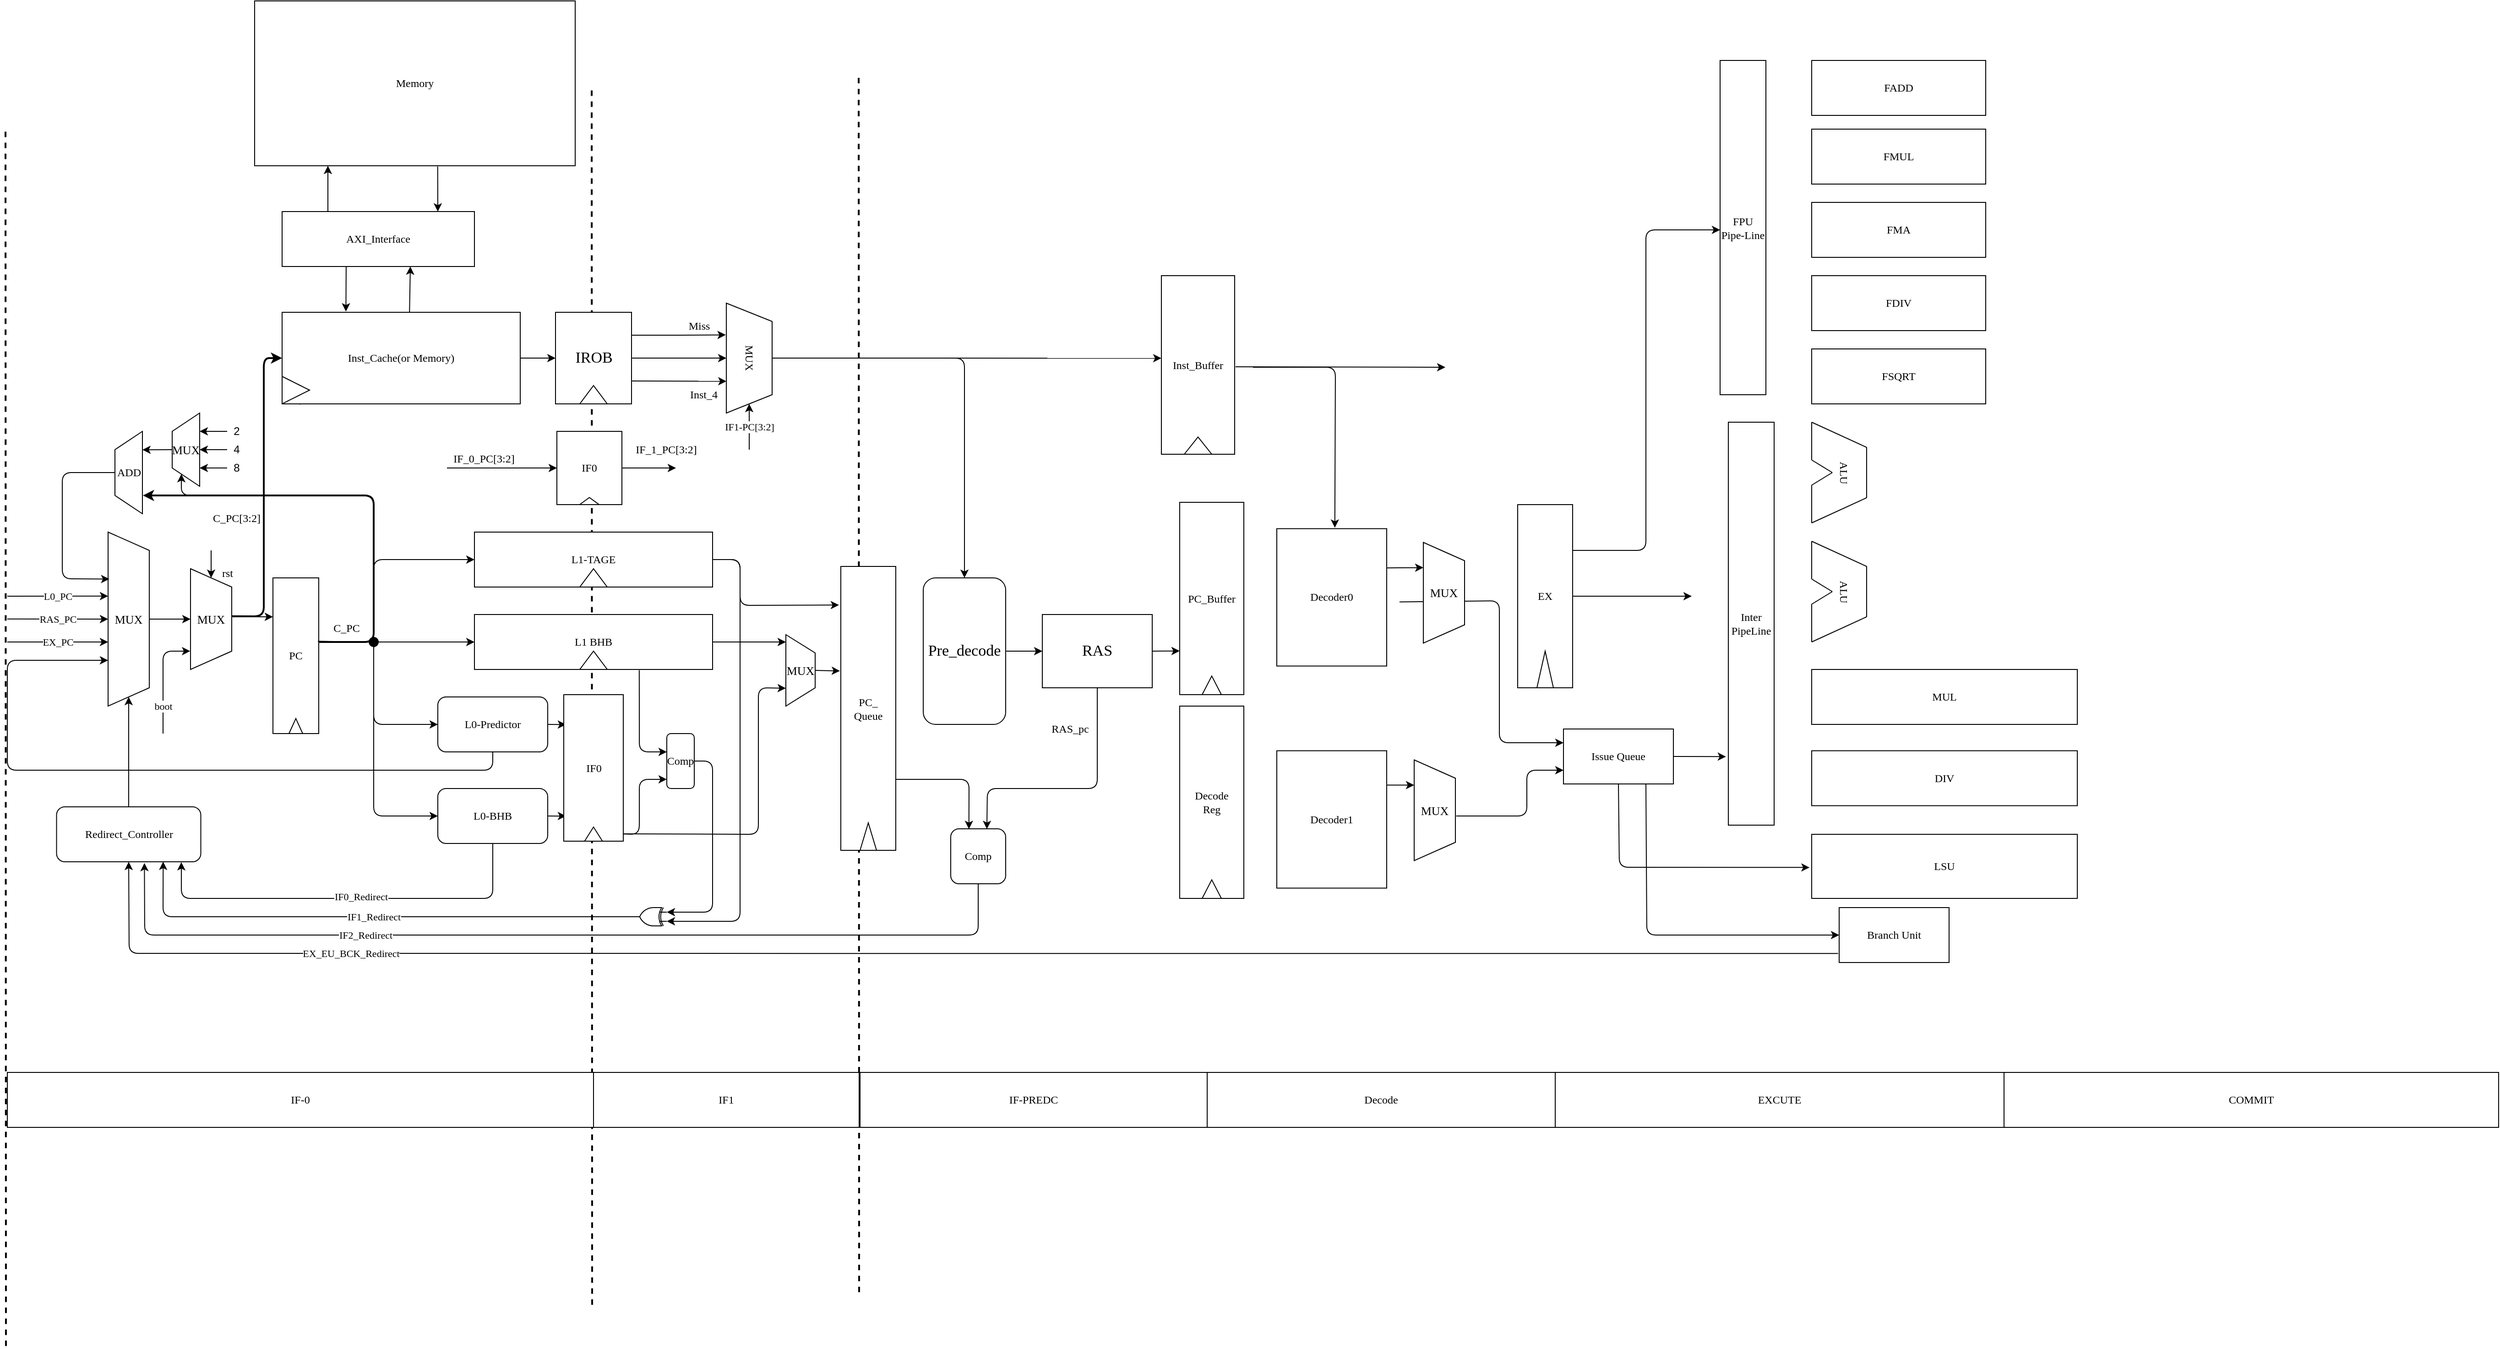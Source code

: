 <mxfile>
    <diagram id="uBYNrjvko5i_DpOKnH1j" name="第 1 页">
        <mxGraphModel dx="1569" dy="1528" grid="1" gridSize="10" guides="1" tooltips="1" connect="1" arrows="1" fold="1" page="1" pageScale="1" pageWidth="827" pageHeight="1169" background="#FFFFFF" math="0" shadow="0">
            <root>
                <mxCell id="0"/>
                <mxCell id="1" parent="0"/>
                <mxCell id="346" value="" style="endArrow=none;dashed=1;html=1;strokeWidth=2;fontFamily=Times New Roman;entryX=1;entryY=0.25;entryDx=0;entryDy=0;" parent="1" edge="1">
                    <mxGeometry width="50" height="50" relative="1" as="geometry">
                        <mxPoint x="288.5" y="1043.75" as="sourcePoint"/>
                        <mxPoint x="288" y="-283.75" as="targetPoint"/>
                    </mxGeometry>
                </mxCell>
                <mxCell id="345" value="" style="endArrow=none;dashed=1;html=1;strokeWidth=2;fontFamily=Times New Roman;entryX=1;entryY=0.25;entryDx=0;entryDy=0;" parent="1" edge="1">
                    <mxGeometry width="50" height="50" relative="1" as="geometry">
                        <mxPoint x="580" y="1030" as="sourcePoint"/>
                        <mxPoint x="579.5" y="-297.5" as="targetPoint"/>
                    </mxGeometry>
                </mxCell>
                <mxCell id="35" value="C_PC[3:2]" style="text;html=1;align=center;verticalAlign=middle;resizable=0;points=[];autosize=1;strokeColor=none;fillColor=none;fontFamily=Times New Roman;" parent="1" vertex="1">
                    <mxGeometry x="-140" y="170" width="80" height="30" as="geometry"/>
                </mxCell>
                <mxCell id="100" style="edgeStyle=none;html=1;exitX=0.535;exitY=0;exitDx=0;exitDy=0;fontFamily=Times New Roman;exitPerimeter=0;" parent="1" source="49" edge="1">
                    <mxGeometry relative="1" as="geometry">
                        <mxPoint x="90" y="-90" as="targetPoint"/>
                    </mxGeometry>
                </mxCell>
                <mxCell id="138" style="edgeStyle=none;rounded=1;html=1;exitX=1;exitY=0.5;exitDx=0;exitDy=0;entryX=0;entryY=0.5;entryDx=0;entryDy=0;strokeWidth=1;fontFamily=Times New Roman;" parent="1" source="49" target="65" edge="1">
                    <mxGeometry relative="1" as="geometry"/>
                </mxCell>
                <mxCell id="59" value="IF1-PC[3:2]" style="edgeStyle=none;html=1;fontFamily=Times New Roman;entryX=1;entryY=0.5;entryDx=0;entryDy=0;" parent="1" target="55" edge="1">
                    <mxGeometry x="0.005" relative="1" as="geometry">
                        <mxPoint x="460" y="110" as="sourcePoint"/>
                        <mxPoint as="offset"/>
                    </mxGeometry>
                </mxCell>
                <mxCell id="55" value="MUX" style="shape=trapezoid;perimeter=trapezoidPerimeter;whiteSpace=wrap;html=1;fixedSize=1;fontFamily=Times New Roman;direction=east;rotation=90;" parent="1" vertex="1">
                    <mxGeometry x="400" y="-15" width="120" height="50" as="geometry"/>
                </mxCell>
                <mxCell id="62" value="" style="endArrow=none;dashed=1;html=1;dashPattern=1 3;strokeWidth=2;fontFamily=Times New Roman;entryX=1;entryY=0.25;entryDx=0;entryDy=0;strokeColor=none;" parent="1" edge="1">
                    <mxGeometry width="50" height="50" relative="1" as="geometry">
                        <mxPoint x="290" y="1020" as="sourcePoint"/>
                        <mxPoint x="290.0" y="-335" as="targetPoint"/>
                    </mxGeometry>
                </mxCell>
                <mxCell id="76" style="edgeStyle=none;html=1;exitX=1;exitY=0.5;exitDx=0;exitDy=0;entryX=0.5;entryY=1;entryDx=0;entryDy=0;fontFamily=Times New Roman;fontSize=17;" parent="1" source="65" target="55" edge="1">
                    <mxGeometry relative="1" as="geometry"/>
                </mxCell>
                <mxCell id="oWSXfFwjr7zpqWsgmYsp-98" style="edgeStyle=orthogonalEdgeStyle;rounded=0;orthogonalLoop=1;jettySize=auto;html=1;exitX=1;exitY=0.25;exitDx=0;exitDy=0;entryX=0.289;entryY=1.013;entryDx=0;entryDy=0;entryPerimeter=0;" parent="1" source="65" target="55" edge="1">
                    <mxGeometry relative="1" as="geometry">
                        <mxPoint x="470" y="-15" as="targetPoint"/>
                    </mxGeometry>
                </mxCell>
                <mxCell id="186" style="edgeStyle=none;html=1;exitX=1;exitY=0.75;exitDx=0;exitDy=0;entryX=0.711;entryY=0.997;entryDx=0;entryDy=0;entryPerimeter=0;fontFamily=Times New Roman;" parent="1" source="65" target="55" edge="1">
                    <mxGeometry relative="1" as="geometry"/>
                </mxCell>
                <mxCell id="65" value="IROB" style="rounded=0;whiteSpace=wrap;html=1;fontFamily=Times New Roman;fontSize=17;" parent="1" vertex="1">
                    <mxGeometry x="248.5" y="-40" width="83" height="100" as="geometry"/>
                </mxCell>
                <mxCell id="78" style="edgeStyle=none;html=1;exitX=1;exitY=0.5;exitDx=0;exitDy=0;entryX=0;entryY=0.5;entryDx=0;entryDy=0;fontFamily=Times New Roman;fontSize=17;" parent="1" source="75" target="77" edge="1">
                    <mxGeometry relative="1" as="geometry"/>
                </mxCell>
                <mxCell id="75" value="Pre_decode" style="rounded=1;whiteSpace=wrap;html=1;fontFamily=Times New Roman;fontSize=17;" parent="1" vertex="1">
                    <mxGeometry x="650" y="250" width="90" height="160" as="geometry"/>
                </mxCell>
                <mxCell id="139" style="edgeStyle=none;rounded=1;html=1;exitX=0.5;exitY=1;exitDx=0;exitDy=0;strokeWidth=1;fontFamily=Times New Roman;entryX=0.658;entryY=0.004;entryDx=0;entryDy=0;entryPerimeter=0;" parent="1" source="77" target="427" edge="1">
                    <mxGeometry relative="1" as="geometry">
                        <mxPoint x="720" y="520" as="targetPoint"/>
                        <Array as="points">
                            <mxPoint x="840" y="480"/>
                            <mxPoint x="720" y="480"/>
                        </Array>
                    </mxGeometry>
                </mxCell>
                <mxCell id="156" style="edgeStyle=none;html=1;exitX=0.5;exitY=1;exitDx=0;exitDy=0;entryX=0.609;entryY=1.022;entryDx=0;entryDy=0;entryPerimeter=0;" parent="1" source="427" target="304" edge="1">
                    <mxGeometry relative="1" as="geometry">
                        <mxPoint x="-190" y="561" as="targetPoint"/>
                        <Array as="points">
                            <mxPoint x="710" y="610"/>
                            <mxPoint x="710" y="640"/>
                            <mxPoint x="-200" y="640"/>
                        </Array>
                    </mxGeometry>
                </mxCell>
                <mxCell id="429" value="IF2_Redirect" style="edgeLabel;html=1;align=center;verticalAlign=middle;resizable=0;points=[];fontFamily=Times New Roman;" parent="156" vertex="1" connectable="0">
                    <mxGeometry x="0.388" relative="1" as="geometry">
                        <mxPoint as="offset"/>
                    </mxGeometry>
                </mxCell>
                <mxCell id="450" style="edgeStyle=none;html=1;exitX=1;exitY=0.5;exitDx=0;exitDy=0;" edge="1" parent="1" source="77">
                    <mxGeometry relative="1" as="geometry">
                        <mxPoint x="930" y="329.778" as="targetPoint"/>
                    </mxGeometry>
                </mxCell>
                <mxCell id="77" value="RAS" style="rounded=0;whiteSpace=wrap;html=1;fontFamily=Times New Roman;fontSize=17;" parent="1" vertex="1">
                    <mxGeometry x="780" y="290" width="120" height="80" as="geometry"/>
                </mxCell>
                <mxCell id="oWSXfFwjr7zpqWsgmYsp-99" value="&lt;font face=&quot;Times New Roman&quot;&gt;Miss&lt;/font&gt;" style="text;html=1;align=center;verticalAlign=middle;resizable=0;points=[];autosize=1;strokeColor=none;fillColor=none;" parent="1" vertex="1">
                    <mxGeometry x="380" y="-40" width="50" height="30" as="geometry"/>
                </mxCell>
                <mxCell id="97" style="edgeStyle=none;html=1;fontFamily=Times New Roman;" parent="1" edge="1">
                    <mxGeometry relative="1" as="geometry">
                        <mxPoint y="-150" as="sourcePoint"/>
                        <mxPoint y="-200" as="targetPoint"/>
                    </mxGeometry>
                </mxCell>
                <mxCell id="103" value="" style="group" parent="1" vertex="1" connectable="0">
                    <mxGeometry x="930" y="390" width="70" height="210" as="geometry"/>
                </mxCell>
                <mxCell id="104" value="&lt;font face=&quot;Times New Roman&quot;&gt;Decode&lt;br&gt;Reg&lt;br&gt;&lt;/font&gt;" style="rounded=0;whiteSpace=wrap;html=1;" parent="103" vertex="1">
                    <mxGeometry width="70" height="210.0" as="geometry"/>
                </mxCell>
                <mxCell id="105" value="" style="triangle;whiteSpace=wrap;html=1;fontFamily=Times New Roman;direction=north;" parent="103" vertex="1">
                    <mxGeometry x="24.5" y="189.677" width="21" height="20.323" as="geometry"/>
                </mxCell>
                <mxCell id="297" value="L0_PC" style="edgeStyle=none;rounded=1;html=1;strokeWidth=1;fontFamily=Times New Roman;entryX=0.368;entryY=1;entryDx=0;entryDy=0;entryPerimeter=0;" parent="1" target="113" edge="1">
                    <mxGeometry x="-0.003" relative="1" as="geometry">
                        <mxPoint x="-350" y="270" as="sourcePoint"/>
                        <mxPoint as="offset"/>
                    </mxGeometry>
                </mxCell>
                <mxCell id="299" style="edgeStyle=none;rounded=1;html=1;exitX=0.5;exitY=0;exitDx=0;exitDy=0;strokeWidth=1;fontFamily=Times New Roman;entryX=0.5;entryY=1;entryDx=0;entryDy=0;" parent="1" source="113" target="272" edge="1">
                    <mxGeometry relative="1" as="geometry">
                        <mxPoint x="-160" y="255" as="targetPoint"/>
                    </mxGeometry>
                </mxCell>
                <mxCell id="305" style="edgeStyle=none;rounded=1;html=1;exitX=0.5;exitY=0;exitDx=0;exitDy=0;entryX=1;entryY=0.5;entryDx=0;entryDy=0;strokeWidth=1;fontFamily=Times New Roman;" parent="1" source="304" target="113" edge="1">
                    <mxGeometry relative="1" as="geometry"/>
                </mxCell>
                <mxCell id="308" value="RAS_PC" style="edgeStyle=none;rounded=1;html=1;exitX=0.5;exitY=1;exitDx=0;exitDy=0;strokeWidth=1;fontFamily=Times New Roman;entryX=0.5;entryY=1;entryDx=0;entryDy=0;" parent="1" target="113" edge="1">
                    <mxGeometry relative="1" as="geometry">
                        <mxPoint x="-350" y="294.824" as="sourcePoint"/>
                    </mxGeometry>
                </mxCell>
                <mxCell id="113" value="&lt;font style=&quot;font-size: 13px;&quot;&gt;MUX&lt;/font&gt;" style="shape=trapezoid;perimeter=trapezoidPerimeter;whiteSpace=wrap;html=1;fixedSize=1;fontFamily=Times New Roman;fontSize=17;direction=south;points=[[0,0,0,0,0],[0,0.13,0,0,0],[0,0.25,0,0,0],[0,0.37,0,0,0],[0,0.5,0,0,0],[0,0.63,0,0,0],[0,0.75,0,0,0],[0,0.87,0,0,0],[0,1,0,0,0],[0.27,0.03,0,0,0],[0.27,0.97,0,0,0],[0.51,0.05,0,0,0],[0.51,0.95,0,0,0],[0.71,0.07,0,0,0],[0.71,0.93,0,0,0],[0.91,0.09,0,0,0],[0.91,0.91,0,0,0],[1,0.25,0,0,0],[1,0.5,0,0,0],[1,0.75,0,0,0]];" parent="1" vertex="1">
                    <mxGeometry x="-240" y="200" width="45" height="190" as="geometry"/>
                </mxCell>
                <mxCell id="144" value="RAS_pc" style="text;html=1;align=center;verticalAlign=middle;resizable=0;points=[];autosize=1;strokeColor=none;fillColor=none;fontFamily=Times New Roman;" parent="1" vertex="1">
                    <mxGeometry x="780" y="400" width="60" height="30" as="geometry"/>
                </mxCell>
                <mxCell id="148" value="IF-PREDC" style="rounded=0;whiteSpace=wrap;html=1;fontFamily=Times New Roman;" parent="1" vertex="1">
                    <mxGeometry x="581" y="790" width="379" height="60" as="geometry"/>
                </mxCell>
                <mxCell id="216" style="edgeStyle=none;html=1;entryX=0.25;entryY=1;entryDx=0;entryDy=0;fontFamily=Times New Roman;" parent="1" target="210" edge="1">
                    <mxGeometry relative="1" as="geometry">
                        <mxPoint x="1146" y="239.25" as="sourcePoint"/>
                    </mxGeometry>
                </mxCell>
                <mxCell id="445" style="edgeStyle=none;html=1;exitX=0.5;exitY=0;exitDx=0;exitDy=0;entryX=0.528;entryY=-0.007;entryDx=0;entryDy=0;entryPerimeter=0;" edge="1" parent="1" target="167">
                    <mxGeometry relative="1" as="geometry">
                        <mxPoint x="1010" y="20" as="sourcePoint"/>
                        <Array as="points">
                            <mxPoint x="1100" y="20"/>
                        </Array>
                    </mxGeometry>
                </mxCell>
                <mxCell id="167" value="Decoder0&lt;br&gt;" style="rounded=0;whiteSpace=wrap;html=1;fontFamily=Times New Roman;" parent="1" vertex="1">
                    <mxGeometry x="1036" y="196.25" width="120" height="150" as="geometry"/>
                </mxCell>
                <mxCell id="214" style="edgeStyle=none;html=1;exitX=1;exitY=0.25;exitDx=0;exitDy=0;entryX=0.25;entryY=1;entryDx=0;entryDy=0;fontFamily=Times New Roman;" parent="1" source="168" target="211" edge="1">
                    <mxGeometry relative="1" as="geometry"/>
                </mxCell>
                <mxCell id="168" value="Decoder1" style="rounded=0;whiteSpace=wrap;html=1;fontFamily=Times New Roman;" parent="1" vertex="1">
                    <mxGeometry x="1036" y="438.75" width="120" height="150" as="geometry"/>
                </mxCell>
                <mxCell id="175" value="Decode" style="rounded=0;whiteSpace=wrap;html=1;fontFamily=Times New Roman;" parent="1" vertex="1">
                    <mxGeometry x="960" y="790" width="380" height="60" as="geometry"/>
                </mxCell>
                <mxCell id="180" value="" style="group;fontFamily=Times New Roman;" parent="1" vertex="1" connectable="0">
                    <mxGeometry x="1299" y="170" width="60" height="200" as="geometry"/>
                </mxCell>
                <mxCell id="181" value="EX" style="rounded=0;whiteSpace=wrap;html=1;fontFamily=Times New Roman;" parent="180" vertex="1">
                    <mxGeometry width="60" height="200" as="geometry"/>
                </mxCell>
                <mxCell id="182" value="" style="triangle;whiteSpace=wrap;html=1;fontFamily=Times New Roman;direction=north;" parent="180" vertex="1">
                    <mxGeometry x="21" y="160" width="18" height="40" as="geometry"/>
                </mxCell>
                <mxCell id="183" style="edgeStyle=none;html=1;exitX=1;exitY=0.25;exitDx=0;exitDy=0;fontFamily=Times New Roman;" parent="1" source="181" edge="1">
                    <mxGeometry relative="1" as="geometry">
                        <mxPoint x="1520" y="-130" as="targetPoint"/>
                        <Array as="points">
                            <mxPoint x="1439" y="220"/>
                            <mxPoint x="1439" y="-130"/>
                        </Array>
                    </mxGeometry>
                </mxCell>
                <mxCell id="184" value="FPU&lt;br&gt;Pipe-Line" style="rounded=0;whiteSpace=wrap;html=1;fontFamily=Times New Roman;" parent="1" vertex="1">
                    <mxGeometry x="1520" y="-315" width="50" height="365" as="geometry"/>
                </mxCell>
                <mxCell id="187" value="Inst_4" style="text;html=1;align=center;verticalAlign=middle;resizable=0;points=[];autosize=1;strokeColor=none;fillColor=none;fontFamily=Times New Roman;" parent="1" vertex="1">
                    <mxGeometry x="385" y="35" width="50" height="30" as="geometry"/>
                </mxCell>
                <mxCell id="222" style="edgeStyle=none;html=1;exitX=0.5;exitY=0;exitDx=0;exitDy=0;entryX=0;entryY=0.25;entryDx=0;entryDy=0;fontFamily=Times New Roman;" parent="1" target="221" edge="1">
                    <mxGeometry relative="1" as="geometry">
                        <Array as="points">
                            <mxPoint x="1279" y="275"/>
                            <mxPoint x="1279" y="430"/>
                        </Array>
                        <mxPoint x="1170" y="276.25" as="sourcePoint"/>
                    </mxGeometry>
                </mxCell>
                <mxCell id="210" value="&lt;font style=&quot;font-size: 13px;&quot;&gt;MUX&lt;/font&gt;" style="shape=trapezoid;perimeter=trapezoidPerimeter;whiteSpace=wrap;html=1;fixedSize=1;fontFamily=Times New Roman;fontSize=17;direction=south;" parent="1" vertex="1">
                    <mxGeometry x="1196" y="211.25" width="45" height="110" as="geometry"/>
                </mxCell>
                <mxCell id="223" style="edgeStyle=none;html=1;entryX=0;entryY=0.75;entryDx=0;entryDy=0;fontFamily=Times New Roman;exitX=0.557;exitY=-0.019;exitDx=0;exitDy=0;exitPerimeter=0;" parent="1" target="221" edge="1" source="211">
                    <mxGeometry relative="1" as="geometry">
                        <mxPoint x="1249" y="510" as="sourcePoint"/>
                        <Array as="points">
                            <mxPoint x="1309" y="510"/>
                            <mxPoint x="1309" y="460"/>
                        </Array>
                    </mxGeometry>
                </mxCell>
                <mxCell id="211" value="&lt;font style=&quot;font-size: 13px;&quot;&gt;MUX&lt;/font&gt;" style="shape=trapezoid;perimeter=trapezoidPerimeter;whiteSpace=wrap;html=1;fixedSize=1;fontFamily=Times New Roman;fontSize=17;direction=south;" parent="1" vertex="1">
                    <mxGeometry x="1186" y="448.75" width="45" height="110" as="geometry"/>
                </mxCell>
                <mxCell id="218" style="edgeStyle=none;html=1;exitX=1;exitY=0.5;exitDx=0;exitDy=0;fontFamily=Times New Roman;" parent="1" source="181" edge="1">
                    <mxGeometry relative="1" as="geometry">
                        <mxPoint x="1489" y="270" as="targetPoint"/>
                        <Array as="points">
                            <mxPoint x="1449" y="270"/>
                        </Array>
                    </mxGeometry>
                </mxCell>
                <mxCell id="232" style="edgeStyle=none;html=1;exitX=1;exitY=0.5;exitDx=0;exitDy=0;fontFamily=Times New Roman;entryX=-0.052;entryY=0.83;entryDx=0;entryDy=0;entryPerimeter=0;" parent="1" source="221" target="230" edge="1">
                    <mxGeometry relative="1" as="geometry">
                        <mxPoint x="1520" y="395" as="targetPoint"/>
                    </mxGeometry>
                </mxCell>
                <mxCell id="233" style="edgeStyle=none;html=1;exitX=0.5;exitY=1;exitDx=0;exitDy=0;entryX=-0.008;entryY=0.517;entryDx=0;entryDy=0;fontFamily=Times New Roman;entryPerimeter=0;" parent="1" source="221" target="231" edge="1">
                    <mxGeometry relative="1" as="geometry">
                        <Array as="points">
                            <mxPoint x="1410" y="566"/>
                        </Array>
                    </mxGeometry>
                </mxCell>
                <mxCell id="235" style="edgeStyle=none;html=1;exitX=0.75;exitY=1;exitDx=0;exitDy=0;entryX=0;entryY=0.5;entryDx=0;entryDy=0;fontFamily=Times New Roman;" parent="1" source="221" target="234" edge="1">
                    <mxGeometry relative="1" as="geometry">
                        <Array as="points">
                            <mxPoint x="1440" y="640"/>
                        </Array>
                    </mxGeometry>
                </mxCell>
                <mxCell id="221" value="Issue Queue" style="rounded=0;whiteSpace=wrap;html=1;fontFamily=Times New Roman;" parent="1" vertex="1">
                    <mxGeometry x="1349" y="415" width="120" height="60" as="geometry"/>
                </mxCell>
                <mxCell id="224" value="FADD" style="rounded=0;whiteSpace=wrap;html=1;fontFamily=Times New Roman;" parent="1" vertex="1">
                    <mxGeometry x="1620" y="-315" width="190" height="60" as="geometry"/>
                </mxCell>
                <mxCell id="225" value="FMUL" style="rounded=0;whiteSpace=wrap;html=1;fontFamily=Times New Roman;" parent="1" vertex="1">
                    <mxGeometry x="1620" y="-240" width="190" height="60" as="geometry"/>
                </mxCell>
                <mxCell id="226" value="FMA" style="rounded=0;whiteSpace=wrap;html=1;fontFamily=Times New Roman;" parent="1" vertex="1">
                    <mxGeometry x="1620" y="-160" width="190" height="60" as="geometry"/>
                </mxCell>
                <mxCell id="230" value="Inter&lt;br&gt;PipeLine" style="rounded=0;whiteSpace=wrap;html=1;fontFamily=Times New Roman;" parent="1" vertex="1">
                    <mxGeometry x="1529" y="80" width="50" height="440" as="geometry"/>
                </mxCell>
                <mxCell id="231" value="LSU" style="rounded=0;whiteSpace=wrap;html=1;fontFamily=Times New Roman;" parent="1" vertex="1">
                    <mxGeometry x="1620" y="530" width="290" height="70" as="geometry"/>
                </mxCell>
                <mxCell id="459" style="edgeStyle=none;html=1;exitX=-0.01;exitY=0.836;exitDx=0;exitDy=0;fontFamily=Times New Roman;entryX=0.5;entryY=1;entryDx=0;entryDy=0;exitPerimeter=0;" edge="1" parent="1" source="234" target="304">
                    <mxGeometry relative="1" as="geometry">
                        <mxPoint x="340" y="660" as="targetPoint"/>
                        <Array as="points">
                            <mxPoint x="-217" y="660"/>
                        </Array>
                    </mxGeometry>
                </mxCell>
                <mxCell id="461" value="EX_EU_BCK_Redirect" style="edgeLabel;html=1;align=center;verticalAlign=middle;resizable=0;points=[];fontFamily=Times New Roman;" vertex="1" connectable="0" parent="459">
                    <mxGeometry x="0.652" relative="1" as="geometry">
                        <mxPoint as="offset"/>
                    </mxGeometry>
                </mxCell>
                <mxCell id="234" value="Branch Unit" style="rounded=0;whiteSpace=wrap;html=1;fontFamily=Times New Roman;" parent="1" vertex="1">
                    <mxGeometry x="1650" y="610" width="120" height="60" as="geometry"/>
                </mxCell>
                <mxCell id="255" value="" style="group" parent="1" vertex="1" connectable="0">
                    <mxGeometry x="1620" y="210" width="90" height="110" as="geometry"/>
                </mxCell>
                <mxCell id="248" value="" style="endArrow=none;html=1;fontFamily=Times New Roman;" parent="255" edge="1">
                    <mxGeometry width="50" height="50" relative="1" as="geometry">
                        <mxPoint as="sourcePoint"/>
                        <mxPoint x="60" y="27.5" as="targetPoint"/>
                    </mxGeometry>
                </mxCell>
                <mxCell id="249" value="" style="endArrow=none;html=1;fontFamily=Times New Roman;" parent="255" edge="1">
                    <mxGeometry width="50" height="50" relative="1" as="geometry">
                        <mxPoint x="60" y="82.5" as="sourcePoint"/>
                        <mxPoint x="60" y="27.5" as="targetPoint"/>
                    </mxGeometry>
                </mxCell>
                <mxCell id="250" value="" style="endArrow=none;html=1;fontFamily=Times New Roman;" parent="255" edge="1">
                    <mxGeometry width="50" height="50" relative="1" as="geometry">
                        <mxPoint y="41.25" as="sourcePoint"/>
                        <mxPoint as="targetPoint"/>
                    </mxGeometry>
                </mxCell>
                <mxCell id="251" value="" style="endArrow=none;html=1;fontFamily=Times New Roman;" parent="255" edge="1">
                    <mxGeometry width="50" height="50" relative="1" as="geometry">
                        <mxPoint y="41.25" as="sourcePoint"/>
                        <mxPoint x="22.5" y="55" as="targetPoint"/>
                    </mxGeometry>
                </mxCell>
                <mxCell id="252" value="" style="endArrow=none;html=1;fontFamily=Times New Roman;" parent="255" edge="1">
                    <mxGeometry width="50" height="50" relative="1" as="geometry">
                        <mxPoint y="68.75" as="sourcePoint"/>
                        <mxPoint x="22.5" y="55" as="targetPoint"/>
                    </mxGeometry>
                </mxCell>
                <mxCell id="253" value="" style="endArrow=none;html=1;fontFamily=Times New Roman;" parent="255" edge="1">
                    <mxGeometry width="50" height="50" relative="1" as="geometry">
                        <mxPoint y="110" as="sourcePoint"/>
                        <mxPoint x="60" y="82.5" as="targetPoint"/>
                    </mxGeometry>
                </mxCell>
                <mxCell id="254" value="" style="endArrow=none;html=1;fontFamily=Times New Roman;" parent="255" edge="1">
                    <mxGeometry width="50" height="50" relative="1" as="geometry">
                        <mxPoint y="110" as="sourcePoint"/>
                        <mxPoint y="68.75" as="targetPoint"/>
                    </mxGeometry>
                </mxCell>
                <mxCell id="258" value="ALU" style="text;html=1;align=center;verticalAlign=middle;resizable=0;points=[];autosize=1;strokeColor=none;fillColor=none;fontFamily=Times New Roman;rotation=90;" parent="255" vertex="1">
                    <mxGeometry x="10" y="40" width="50" height="30" as="geometry"/>
                </mxCell>
                <mxCell id="259" value="" style="group" parent="1" vertex="1" connectable="0">
                    <mxGeometry x="1620" y="80" width="90" height="110" as="geometry"/>
                </mxCell>
                <mxCell id="260" value="" style="endArrow=none;html=1;fontFamily=Times New Roman;" parent="259" edge="1">
                    <mxGeometry width="50" height="50" relative="1" as="geometry">
                        <mxPoint as="sourcePoint"/>
                        <mxPoint x="60" y="27.5" as="targetPoint"/>
                    </mxGeometry>
                </mxCell>
                <mxCell id="261" value="" style="endArrow=none;html=1;fontFamily=Times New Roman;" parent="259" edge="1">
                    <mxGeometry width="50" height="50" relative="1" as="geometry">
                        <mxPoint x="60" y="82.5" as="sourcePoint"/>
                        <mxPoint x="60" y="27.5" as="targetPoint"/>
                    </mxGeometry>
                </mxCell>
                <mxCell id="262" value="" style="endArrow=none;html=1;fontFamily=Times New Roman;" parent="259" edge="1">
                    <mxGeometry width="50" height="50" relative="1" as="geometry">
                        <mxPoint y="41.25" as="sourcePoint"/>
                        <mxPoint as="targetPoint"/>
                    </mxGeometry>
                </mxCell>
                <mxCell id="263" value="" style="endArrow=none;html=1;fontFamily=Times New Roman;" parent="259" edge="1">
                    <mxGeometry width="50" height="50" relative="1" as="geometry">
                        <mxPoint y="41.25" as="sourcePoint"/>
                        <mxPoint x="22.5" y="55" as="targetPoint"/>
                    </mxGeometry>
                </mxCell>
                <mxCell id="264" value="" style="endArrow=none;html=1;fontFamily=Times New Roman;" parent="259" edge="1">
                    <mxGeometry width="50" height="50" relative="1" as="geometry">
                        <mxPoint y="68.75" as="sourcePoint"/>
                        <mxPoint x="22.5" y="55" as="targetPoint"/>
                    </mxGeometry>
                </mxCell>
                <mxCell id="265" value="" style="endArrow=none;html=1;fontFamily=Times New Roman;" parent="259" edge="1">
                    <mxGeometry width="50" height="50" relative="1" as="geometry">
                        <mxPoint y="110" as="sourcePoint"/>
                        <mxPoint x="60" y="82.5" as="targetPoint"/>
                    </mxGeometry>
                </mxCell>
                <mxCell id="266" value="" style="endArrow=none;html=1;fontFamily=Times New Roman;" parent="259" edge="1">
                    <mxGeometry width="50" height="50" relative="1" as="geometry">
                        <mxPoint y="110" as="sourcePoint"/>
                        <mxPoint y="68.75" as="targetPoint"/>
                    </mxGeometry>
                </mxCell>
                <mxCell id="267" value="ALU" style="text;html=1;align=center;verticalAlign=middle;resizable=0;points=[];autosize=1;strokeColor=none;fillColor=none;fontFamily=Times New Roman;rotation=90;" parent="259" vertex="1">
                    <mxGeometry x="10" y="40" width="50" height="30" as="geometry"/>
                </mxCell>
                <mxCell id="268" value="&lt;font face=&quot;Times New Roman&quot;&gt;EXCUTE&lt;/font&gt;" style="rounded=0;whiteSpace=wrap;html=1;" parent="1" vertex="1">
                    <mxGeometry x="1340" y="790" width="490" height="60" as="geometry"/>
                </mxCell>
                <mxCell id="269" value="COMMIT" style="rounded=0;whiteSpace=wrap;html=1;fontFamily=Times New Roman;" parent="1" vertex="1">
                    <mxGeometry x="1830" y="790" width="540" height="60" as="geometry"/>
                </mxCell>
                <mxCell id="273" style="edgeStyle=none;html=1;exitX=0;exitY=0.5;exitDx=0;exitDy=0;entryX=0;entryY=0.5;entryDx=0;entryDy=0;" parent="1" target="272" edge="1">
                    <mxGeometry relative="1" as="geometry">
                        <mxPoint x="-127.5" y="220" as="sourcePoint"/>
                    </mxGeometry>
                </mxCell>
                <mxCell id="277" value="&lt;font face=&quot;Times New Roman&quot;&gt;boot&lt;/font&gt;" style="edgeStyle=none;html=1;entryX=0.818;entryY=1.007;entryDx=0;entryDy=0;entryPerimeter=0;" parent="1" target="272" edge="1">
                    <mxGeometry x="-0.493" relative="1" as="geometry">
                        <mxPoint x="-180" y="420" as="sourcePoint"/>
                        <mxPoint as="offset"/>
                        <mxPoint x="-151" y="330" as="targetPoint"/>
                        <Array as="points">
                            <mxPoint x="-180" y="330"/>
                        </Array>
                    </mxGeometry>
                </mxCell>
                <mxCell id="278" style="edgeStyle=none;html=1;exitX=0.477;exitY=0.008;exitDx=0;exitDy=0;fontFamily=Times New Roman;exitPerimeter=0;entryX=0;entryY=0.25;entryDx=0;entryDy=0;" parent="1" source="272" target="280" edge="1">
                    <mxGeometry relative="1" as="geometry">
                        <mxPoint x="-62" y="292" as="targetPoint"/>
                    </mxGeometry>
                </mxCell>
                <mxCell id="335" style="edgeStyle=none;html=1;exitX=0.471;exitY=0.011;exitDx=0;exitDy=0;entryX=0;entryY=0.5;entryDx=0;entryDy=0;fontFamily=Times New Roman;exitPerimeter=0;strokeWidth=2;" parent="1" source="272" target="49" edge="1">
                    <mxGeometry relative="1" as="geometry">
                        <Array as="points">
                            <mxPoint x="-70" y="292"/>
                            <mxPoint x="-70" y="230"/>
                            <mxPoint x="-70" y="10"/>
                        </Array>
                    </mxGeometry>
                </mxCell>
                <mxCell id="272" value="&lt;font style=&quot;font-size: 13px;&quot;&gt;MUX&lt;/font&gt;" style="shape=trapezoid;perimeter=trapezoidPerimeter;whiteSpace=wrap;html=1;fixedSize=1;fontFamily=Times New Roman;fontSize=17;direction=south;" parent="1" vertex="1">
                    <mxGeometry x="-150" y="240" width="45" height="110" as="geometry"/>
                </mxCell>
                <mxCell id="274" value="&lt;font face=&quot;Times New Roman&quot;&gt;rst&lt;/font&gt;" style="text;html=1;align=center;verticalAlign=middle;resizable=0;points=[];autosize=1;strokeColor=none;fillColor=none;" parent="1" vertex="1">
                    <mxGeometry x="-130" y="230" width="40" height="30" as="geometry"/>
                </mxCell>
                <mxCell id="279" value="" style="group;fontFamily=Times New Roman;" parent="1" vertex="1" connectable="0">
                    <mxGeometry x="-60" y="250" width="50" height="170" as="geometry"/>
                </mxCell>
                <mxCell id="280" value="&lt;font face=&quot;Times New Roman&quot;&gt;PC&lt;/font&gt;" style="rounded=0;whiteSpace=wrap;html=1;fontFamily=Times New Roman;" parent="279" vertex="1">
                    <mxGeometry width="50" height="170" as="geometry"/>
                </mxCell>
                <mxCell id="281" value="" style="triangle;whiteSpace=wrap;html=1;fontFamily=Times New Roman;direction=north;" parent="279" vertex="1">
                    <mxGeometry x="17.5" y="153.548" width="15" height="16.452" as="geometry"/>
                </mxCell>
                <mxCell id="282" style="edgeStyle=none;html=1;fontFamily=Times New Roman;strokeWidth=2;" parent="1" edge="1">
                    <mxGeometry relative="1" as="geometry">
                        <mxPoint x="-202" y="160" as="targetPoint"/>
                        <mxPoint x="-10" y="320" as="sourcePoint"/>
                        <Array as="points">
                            <mxPoint x="20" y="320"/>
                            <mxPoint x="50" y="320"/>
                            <mxPoint x="50" y="290"/>
                            <mxPoint x="50" y="160"/>
                        </Array>
                    </mxGeometry>
                </mxCell>
                <mxCell id="328" style="edgeStyle=none;html=1;exitX=0.5;exitY=0;exitDx=0;exitDy=0;entryX=0.27;entryY=0.97;entryDx=0;entryDy=0;entryPerimeter=0;" parent="1" source="284" target="113" edge="1">
                    <mxGeometry relative="1" as="geometry">
                        <Array as="points">
                            <mxPoint x="-290" y="135"/>
                            <mxPoint x="-290" y="175"/>
                            <mxPoint x="-290" y="251"/>
                        </Array>
                    </mxGeometry>
                </mxCell>
                <mxCell id="284" value="ADD" style="shape=trapezoid;perimeter=trapezoidPerimeter;whiteSpace=wrap;html=1;fixedSize=1;fontFamily=Times New Roman;direction=north;" parent="1" vertex="1">
                    <mxGeometry x="-232.5" y="90" width="30" height="90" as="geometry"/>
                </mxCell>
                <mxCell id="294" style="edgeStyle=none;rounded=0;html=1;exitX=0.5;exitY=0;exitDx=0;exitDy=0;strokeWidth=1;fontFamily=Times New Roman;entryX=0.776;entryY=0.998;entryDx=0;entryDy=0;entryPerimeter=0;" parent="1" source="292" target="284" edge="1">
                    <mxGeometry relative="1" as="geometry">
                        <mxPoint x="-150" y="150" as="targetPoint"/>
                    </mxGeometry>
                </mxCell>
                <mxCell id="321" style="edgeStyle=none;html=1;entryX=0;entryY=0.25;entryDx=0;entryDy=0;" parent="1" target="292" edge="1">
                    <mxGeometry relative="1" as="geometry">
                        <mxPoint x="-10" y="320" as="sourcePoint"/>
                        <Array as="points">
                            <mxPoint x="50" y="320"/>
                            <mxPoint x="50" y="200"/>
                            <mxPoint x="50" y="160"/>
                            <mxPoint x="-30" y="160"/>
                            <mxPoint x="-160" y="160"/>
                        </Array>
                    </mxGeometry>
                </mxCell>
                <mxCell id="325" style="edgeStyle=none;html=1;entryX=0.75;entryY=1;entryDx=0;entryDy=0;" parent="1" target="292" edge="1">
                    <mxGeometry relative="1" as="geometry">
                        <mxPoint x="-110" y="90" as="sourcePoint"/>
                    </mxGeometry>
                </mxCell>
                <mxCell id="326" style="edgeStyle=none;html=1;entryX=0.5;entryY=1;entryDx=0;entryDy=0;" parent="1" target="292" edge="1">
                    <mxGeometry relative="1" as="geometry">
                        <mxPoint x="-110" y="110" as="sourcePoint"/>
                    </mxGeometry>
                </mxCell>
                <mxCell id="327" style="edgeStyle=none;html=1;entryX=0.25;entryY=1;entryDx=0;entryDy=0;" parent="1" target="292" edge="1">
                    <mxGeometry relative="1" as="geometry">
                        <mxPoint x="-110" y="130" as="sourcePoint"/>
                    </mxGeometry>
                </mxCell>
                <mxCell id="292" value="&lt;font style=&quot;font-size: 13px;&quot;&gt;MUX&lt;/font&gt;" style="shape=trapezoid;perimeter=trapezoidPerimeter;whiteSpace=wrap;html=1;fixedSize=1;fontFamily=Times New Roman;fontSize=17;direction=north;" parent="1" vertex="1">
                    <mxGeometry x="-170" y="70" width="30" height="80" as="geometry"/>
                </mxCell>
                <mxCell id="304" value="Redirect_Controller" style="rounded=1;whiteSpace=wrap;html=1;fontFamily=Times New Roman;" parent="1" vertex="1">
                    <mxGeometry x="-296.25" y="500" width="157.5" height="60" as="geometry"/>
                </mxCell>
                <mxCell id="313" value="EX_PC" style="endArrow=classic;html=1;rounded=1;strokeWidth=1;fontFamily=Times New Roman;" parent="1" edge="1">
                    <mxGeometry width="50" height="50" relative="1" as="geometry">
                        <mxPoint x="-350" y="320" as="sourcePoint"/>
                        <mxPoint x="-240" y="320" as="targetPoint"/>
                    </mxGeometry>
                </mxCell>
                <mxCell id="331" style="edgeStyle=none;html=1;entryX=0;entryY=0.5;entryDx=0;entryDy=0;" parent="1" target="29" edge="1">
                    <mxGeometry relative="1" as="geometry">
                        <mxPoint x="-10" y="320" as="sourcePoint"/>
                        <Array as="points">
                            <mxPoint x="50" y="320"/>
                            <mxPoint x="50" y="230"/>
                        </Array>
                    </mxGeometry>
                </mxCell>
                <mxCell id="390" style="edgeStyle=none;rounded=1;html=1;exitX=1;exitY=0.5;exitDx=0;exitDy=0;strokeWidth=1;fontFamily=Times New Roman;entryX=0;entryY=0.25;entryDx=0;entryDy=0;entryPerimeter=0;" parent="1" source="29" target="395" edge="1">
                    <mxGeometry relative="1" as="geometry">
                        <mxPoint x="390.0" y="625.625" as="targetPoint"/>
                        <Array as="points">
                            <mxPoint x="450" y="230"/>
                            <mxPoint x="450" y="625"/>
                        </Array>
                    </mxGeometry>
                </mxCell>
                <mxCell id="397" style="edgeStyle=none;html=1;exitX=1;exitY=0.5;exitDx=0;exitDy=0;entryX=-0.034;entryY=0.136;entryDx=0;entryDy=0;entryPerimeter=0;fontFamily=Times New Roman;" parent="1" source="29" target="343" edge="1">
                    <mxGeometry relative="1" as="geometry">
                        <Array as="points">
                            <mxPoint x="450" y="230"/>
                            <mxPoint x="450" y="280"/>
                        </Array>
                    </mxGeometry>
                </mxCell>
                <mxCell id="29" value="L1-TAGE" style="rounded=0;whiteSpace=wrap;html=1;fontFamily=Times New Roman;container=0;" parent="1" vertex="1">
                    <mxGeometry x="160" y="200" width="260" height="60" as="geometry"/>
                </mxCell>
                <mxCell id="355" style="edgeStyle=none;rounded=0;html=1;exitX=0;exitY=0.5;exitDx=0;exitDy=0;strokeWidth=1;entryX=0;entryY=0.5;entryDx=0;entryDy=0;startArrow=none;" parent="1" source="416" target="88" edge="1">
                    <mxGeometry relative="1" as="geometry">
                        <mxPoint x="-10" y="320.2" as="sourcePoint"/>
                    </mxGeometry>
                </mxCell>
                <mxCell id="385" style="edgeStyle=none;rounded=1;html=1;exitX=0.692;exitY=1.013;exitDx=0;exitDy=0;strokeWidth=1;fontFamily=Times New Roman;exitPerimeter=0;" parent="1" source="88" edge="1">
                    <mxGeometry relative="1" as="geometry">
                        <mxPoint x="370" y="440" as="targetPoint"/>
                        <Array as="points">
                            <mxPoint x="340" y="390"/>
                            <mxPoint x="340" y="440"/>
                        </Array>
                    </mxGeometry>
                </mxCell>
                <mxCell id="396" style="edgeStyle=none;html=1;exitX=1;exitY=0.5;exitDx=0;exitDy=0;fontFamily=Times New Roman;entryX=0.103;entryY=1;entryDx=0;entryDy=0;entryPerimeter=0;" parent="1" source="88" target="408" edge="1">
                    <mxGeometry relative="1" as="geometry">
                        <mxPoint x="480" y="390" as="targetPoint"/>
                    </mxGeometry>
                </mxCell>
                <mxCell id="88" value="L1 BHB" style="rounded=0;whiteSpace=wrap;html=1;fontFamily=Times New Roman;" parent="1" vertex="1">
                    <mxGeometry x="160" y="290" width="260" height="60" as="geometry"/>
                </mxCell>
                <mxCell id="315" value="" style="triangle;whiteSpace=wrap;html=1;fontFamily=Times New Roman;direction=north;container=0;" parent="1" vertex="1">
                    <mxGeometry x="275" y="330" width="30" height="20" as="geometry"/>
                </mxCell>
                <mxCell id="316" value="" style="triangle;whiteSpace=wrap;html=1;fontFamily=Times New Roman;direction=north;container=0;" parent="1" vertex="1">
                    <mxGeometry x="275" y="240" width="30" height="20" as="geometry"/>
                </mxCell>
                <mxCell id="342" value="" style="group" parent="1" connectable="0" vertex="1">
                    <mxGeometry x="560" y="237.5" width="60" height="310" as="geometry"/>
                </mxCell>
                <mxCell id="343" value="&lt;font face=&quot;Times New Roman&quot;&gt;PC_&lt;br&gt;Queue&lt;br&gt;&lt;/font&gt;" style="rounded=0;whiteSpace=wrap;html=1;" parent="342" vertex="1">
                    <mxGeometry width="60" height="310" as="geometry"/>
                </mxCell>
                <mxCell id="344" value="" style="triangle;whiteSpace=wrap;html=1;fontFamily=Times New Roman;direction=north;" parent="342" vertex="1">
                    <mxGeometry x="21" y="280" width="18" height="30" as="geometry"/>
                </mxCell>
                <mxCell id="347" value="" style="endArrow=none;dashed=1;html=1;strokeWidth=2;fontFamily=Times New Roman;entryX=1;entryY=0.25;entryDx=0;entryDy=0;" parent="1" edge="1">
                    <mxGeometry width="50" height="50" relative="1" as="geometry">
                        <mxPoint x="-351.5" y="1088.75" as="sourcePoint"/>
                        <mxPoint x="-352" y="-238.75" as="targetPoint"/>
                    </mxGeometry>
                </mxCell>
                <mxCell id="350" value="" style="group" parent="1" connectable="0" vertex="1">
                    <mxGeometry x="-350" y="790" width="930" height="60" as="geometry"/>
                </mxCell>
                <mxCell id="146" value="IF-0" style="rounded=0;whiteSpace=wrap;html=1;fontFamily=Times New Roman;" parent="350" vertex="1">
                    <mxGeometry width="640" height="60" as="geometry"/>
                </mxCell>
                <mxCell id="349" style="edgeStyle=none;html=1;exitX=0;exitY=0.5;exitDx=0;exitDy=0;strokeWidth=2;strokeColor=none;" parent="350" source="147" edge="1">
                    <mxGeometry relative="1" as="geometry">
                        <mxPoint y="30.118" as="targetPoint"/>
                    </mxGeometry>
                </mxCell>
                <mxCell id="147" value="IF1" style="rounded=0;whiteSpace=wrap;html=1;fontFamily=Times New Roman;" parent="350" vertex="1">
                    <mxGeometry x="640" width="290" height="60" as="geometry"/>
                </mxCell>
                <mxCell id="356" value="&lt;font face=&quot;Times New Roman&quot;&gt;C_PC&lt;/font&gt;" style="text;html=1;align=center;verticalAlign=middle;resizable=0;points=[];autosize=1;strokeColor=none;fillColor=none;" parent="1" vertex="1">
                    <mxGeometry x="-5" y="290" width="50" height="30" as="geometry"/>
                </mxCell>
                <mxCell id="364" style="edgeStyle=none;rounded=1;html=1;exitX=0.5;exitY=1;exitDx=0;exitDy=0;strokeWidth=1;fontFamily=Times New Roman;entryX=0.737;entryY=1;entryDx=0;entryDy=0;entryPerimeter=0;" parent="1" source="358" target="113" edge="1">
                    <mxGeometry relative="1" as="geometry">
                        <mxPoint x="-280" y="340" as="targetPoint"/>
                        <Array as="points">
                            <mxPoint x="180" y="460"/>
                            <mxPoint x="-350" y="460"/>
                            <mxPoint x="-350" y="420"/>
                            <mxPoint x="-350" y="340"/>
                        </Array>
                    </mxGeometry>
                </mxCell>
                <mxCell id="371" style="edgeStyle=none;rounded=1;html=1;exitX=1;exitY=0.5;exitDx=0;exitDy=0;entryX=0.038;entryY=0.204;entryDx=0;entryDy=0;entryPerimeter=0;strokeWidth=1;fontFamily=Times New Roman;" parent="1" source="358" target="369" edge="1">
                    <mxGeometry relative="1" as="geometry"/>
                </mxCell>
                <mxCell id="358" value="L0-Predictor" style="rounded=1;whiteSpace=wrap;html=1;fontFamily=Times New Roman;" parent="1" vertex="1">
                    <mxGeometry x="120" y="380" width="120" height="60" as="geometry"/>
                </mxCell>
                <mxCell id="365" style="edgeStyle=none;rounded=1;html=1;exitX=0.5;exitY=1;exitDx=0;exitDy=0;strokeWidth=1;fontFamily=Times New Roman;entryX=0.865;entryY=1.007;entryDx=0;entryDy=0;entryPerimeter=0;" parent="1" source="359" target="304" edge="1">
                    <mxGeometry relative="1" as="geometry">
                        <Array as="points">
                            <mxPoint x="180" y="600"/>
                            <mxPoint x="-160" y="600"/>
                        </Array>
                    </mxGeometry>
                </mxCell>
                <mxCell id="430" value="IF0_Redirect" style="edgeLabel;html=1;align=center;verticalAlign=middle;resizable=0;points=[];fontFamily=Times New Roman;" parent="365" vertex="1" connectable="0">
                    <mxGeometry x="-0.066" y="-2" relative="1" as="geometry">
                        <mxPoint x="1" as="offset"/>
                    </mxGeometry>
                </mxCell>
                <mxCell id="373" style="edgeStyle=none;rounded=1;html=1;exitX=1;exitY=0.5;exitDx=0;exitDy=0;strokeWidth=1;fontFamily=Times New Roman;" parent="1" source="359" edge="1">
                    <mxGeometry relative="1" as="geometry">
                        <mxPoint x="260" y="510.103" as="targetPoint"/>
                    </mxGeometry>
                </mxCell>
                <mxCell id="359" value="L0-BHB" style="rounded=1;whiteSpace=wrap;html=1;fontFamily=Times New Roman;" parent="1" vertex="1">
                    <mxGeometry x="120" y="480" width="120" height="60" as="geometry"/>
                </mxCell>
                <mxCell id="360" style="edgeStyle=none;rounded=1;html=1;exitX=0.98;exitY=0.407;exitDx=0;exitDy=0;entryX=0;entryY=0.5;entryDx=0;entryDy=0;strokeWidth=1;fontFamily=Times New Roman;exitPerimeter=0;startArrow=none;" parent="1" source="416" target="358" edge="1">
                    <mxGeometry relative="1" as="geometry">
                        <Array as="points">
                            <mxPoint x="50" y="319"/>
                            <mxPoint x="50" y="410"/>
                        </Array>
                    </mxGeometry>
                </mxCell>
                <mxCell id="361" style="edgeStyle=none;rounded=1;html=1;exitX=0.997;exitY=0.408;exitDx=0;exitDy=0;entryX=0;entryY=0.5;entryDx=0;entryDy=0;strokeWidth=1;fontFamily=Times New Roman;exitPerimeter=0;startArrow=none;" parent="1" source="416" target="359" edge="1">
                    <mxGeometry relative="1" as="geometry">
                        <Array as="points">
                            <mxPoint x="50" y="319"/>
                            <mxPoint x="50" y="410"/>
                            <mxPoint x="50" y="510"/>
                        </Array>
                    </mxGeometry>
                </mxCell>
                <mxCell id="368" value="" style="group;fontFamily=Times New Roman;" parent="1" connectable="0" vertex="1">
                    <mxGeometry x="257.5" y="377.5" width="65" height="160" as="geometry"/>
                </mxCell>
                <mxCell id="369" value="IF0" style="rounded=0;whiteSpace=wrap;html=1;fontFamily=Times New Roman;" parent="368" vertex="1">
                    <mxGeometry width="65" height="160" as="geometry"/>
                </mxCell>
                <mxCell id="370" value="" style="triangle;whiteSpace=wrap;html=1;fontFamily=Times New Roman;direction=north;" parent="368" vertex="1">
                    <mxGeometry x="22.75" y="144.516" width="19.5" height="15.484" as="geometry"/>
                </mxCell>
                <mxCell id="374" style="edgeStyle=none;rounded=1;html=1;strokeWidth=1;fontFamily=Times New Roman;exitX=0.999;exitY=0.95;exitDx=0;exitDy=0;exitPerimeter=0;entryX=0.75;entryY=1;entryDx=0;entryDy=0;" parent="1" source="369" target="408" edge="1">
                    <mxGeometry relative="1" as="geometry">
                        <mxPoint x="490" y="530" as="targetPoint"/>
                        <mxPoint x="330" y="531" as="sourcePoint"/>
                        <Array as="points">
                            <mxPoint x="470" y="530"/>
                            <mxPoint x="470" y="370"/>
                        </Array>
                    </mxGeometry>
                </mxCell>
                <mxCell id="375" value="" style="triangle;whiteSpace=wrap;html=1;fontFamily=Times New Roman;" parent="1" vertex="1">
                    <mxGeometry x="-30" y="25" width="20" height="35" as="geometry"/>
                </mxCell>
                <mxCell id="379" value="" style="group" parent="1" connectable="0" vertex="1">
                    <mxGeometry x="-80" y="-380" width="350" height="440" as="geometry"/>
                </mxCell>
                <mxCell id="49" value="Inst_Cache(or Memory)" style="rounded=0;whiteSpace=wrap;html=1;fontFamily=Times New Roman;" parent="379" vertex="1">
                    <mxGeometry x="30" y="340" width="260" height="100" as="geometry"/>
                </mxCell>
                <mxCell id="94" value="AXI_Interface" style="rounded=0;whiteSpace=wrap;html=1;fontFamily=Times New Roman;" parent="379" vertex="1">
                    <mxGeometry x="30" y="230" width="210" height="60" as="geometry"/>
                </mxCell>
                <mxCell id="378" value="&lt;font face=&quot;Times New Roman&quot;&gt;Memory&lt;/font&gt;" style="rounded=0;whiteSpace=wrap;html=1;" parent="379" vertex="1">
                    <mxGeometry width="350" height="180" as="geometry"/>
                </mxCell>
                <mxCell id="102" style="edgeStyle=none;html=1;exitX=0.333;exitY=1.008;exitDx=0;exitDy=0;entryX=0.268;entryY=-0.009;entryDx=0;entryDy=0;fontFamily=Times New Roman;exitPerimeter=0;entryPerimeter=0;" parent="379" source="94" target="49" edge="1">
                    <mxGeometry relative="1" as="geometry">
                        <Array as="points"/>
                    </mxGeometry>
                </mxCell>
                <mxCell id="96" style="edgeStyle=none;html=1;exitX=0.571;exitY=1.004;exitDx=0;exitDy=0;fontFamily=Times New Roman;exitPerimeter=0;" parent="379" source="378" edge="1">
                    <mxGeometry relative="1" as="geometry">
                        <mxPoint x="200" y="230" as="targetPoint"/>
                    </mxGeometry>
                </mxCell>
                <mxCell id="380" value="" style="triangle;whiteSpace=wrap;html=1;fontFamily=Times New Roman;direction=east;" parent="379" vertex="1">
                    <mxGeometry x="30" y="410" width="30" height="30" as="geometry"/>
                </mxCell>
                <mxCell id="381" value="" style="triangle;whiteSpace=wrap;html=1;fontFamily=Times New Roman;direction=north;" parent="1" vertex="1">
                    <mxGeometry x="275" y="40" width="30" height="20" as="geometry"/>
                </mxCell>
                <mxCell id="387" style="edgeStyle=none;rounded=1;html=1;exitX=1;exitY=0.5;exitDx=0;exitDy=0;strokeWidth=1;fontFamily=Times New Roman;entryX=0;entryY=0.75;entryDx=0;entryDy=0;entryPerimeter=0;" parent="1" source="386" target="395" edge="1">
                    <mxGeometry relative="1" as="geometry">
                        <mxPoint x="390.0" y="609.375" as="targetPoint"/>
                        <Array as="points">
                            <mxPoint x="420" y="450"/>
                            <mxPoint x="420" y="615"/>
                        </Array>
                    </mxGeometry>
                </mxCell>
                <mxCell id="386" value="Comp" style="rounded=1;whiteSpace=wrap;html=1;fontFamily=Times New Roman;" parent="1" vertex="1">
                    <mxGeometry x="370" y="420" width="30" height="60" as="geometry"/>
                </mxCell>
                <mxCell id="391" value="IF1_Redirect" style="edgeStyle=none;rounded=1;html=1;entryX=0.739;entryY=0.998;entryDx=0;entryDy=0;strokeWidth=1;fontFamily=Times New Roman;entryPerimeter=0;" parent="1" target="304" edge="1">
                    <mxGeometry relative="1" as="geometry">
                        <mxPoint x="340" y="620" as="sourcePoint"/>
                        <Array as="points">
                            <mxPoint x="-180" y="620"/>
                        </Array>
                    </mxGeometry>
                </mxCell>
                <mxCell id="395" value="" style="verticalLabelPosition=bottom;shadow=0;dashed=0;align=center;html=1;verticalAlign=top;shape=mxgraph.electrical.logic_gates.logic_gate;operation=xor;fontFamily=Times New Roman;direction=west;" parent="1" vertex="1">
                    <mxGeometry x="333" y="610" width="37" height="20" as="geometry"/>
                </mxCell>
                <mxCell id="398" value="" style="group" parent="1" vertex="1" connectable="0">
                    <mxGeometry x="250" y="90" width="71" height="80" as="geometry"/>
                </mxCell>
                <mxCell id="399" value="&lt;font face=&quot;Times New Roman&quot;&gt;IF0&lt;/font&gt;" style="rounded=0;whiteSpace=wrap;html=1;" parent="398" vertex="1">
                    <mxGeometry width="71" height="80" as="geometry"/>
                </mxCell>
                <mxCell id="400" value="" style="triangle;whiteSpace=wrap;html=1;fontFamily=Times New Roman;direction=north;" parent="398" vertex="1">
                    <mxGeometry x="24.85" y="72.258" width="21.3" height="7.742" as="geometry"/>
                </mxCell>
                <mxCell id="401" style="edgeStyle=none;html=1;exitX=0;exitY=0.5;exitDx=0;exitDy=0;entryX=0;entryY=0.5;entryDx=0;entryDy=0;" parent="1" target="399" edge="1">
                    <mxGeometry relative="1" as="geometry">
                        <mxPoint x="130" y="130" as="sourcePoint"/>
                    </mxGeometry>
                </mxCell>
                <mxCell id="402" style="edgeStyle=none;html=1;exitX=1;exitY=0.5;exitDx=0;exitDy=0;" parent="1" source="399" edge="1">
                    <mxGeometry relative="1" as="geometry">
                        <mxPoint x="380" y="130" as="targetPoint"/>
                    </mxGeometry>
                </mxCell>
                <mxCell id="403" value="&lt;font face=&quot;Times New Roman&quot;&gt;IF_0_PC[3:2]&lt;/font&gt;" style="text;html=1;align=center;verticalAlign=middle;resizable=0;points=[];autosize=1;strokeColor=none;fillColor=none;" parent="1" vertex="1">
                    <mxGeometry x="125" y="105" width="90" height="30" as="geometry"/>
                </mxCell>
                <mxCell id="404" value="&lt;font face=&quot;Times New Roman&quot;&gt;IF_1_PC[3:2]&lt;/font&gt;" style="text;html=1;align=center;verticalAlign=middle;resizable=0;points=[];autosize=1;strokeColor=none;fillColor=none;" parent="1" vertex="1">
                    <mxGeometry x="324" y="95" width="90" height="30" as="geometry"/>
                </mxCell>
                <mxCell id="410" style="edgeStyle=none;html=1;exitX=0.5;exitY=0;exitDx=0;exitDy=0;entryX=-0.016;entryY=0.368;entryDx=0;entryDy=0;entryPerimeter=0;fontFamily=Times New Roman;" parent="1" source="408" target="343" edge="1">
                    <mxGeometry relative="1" as="geometry"/>
                </mxCell>
                <mxCell id="408" value="&lt;font style=&quot;font-size: 13px;&quot;&gt;MUX&lt;/font&gt;" style="shape=trapezoid;perimeter=trapezoidPerimeter;whiteSpace=wrap;html=1;fixedSize=1;fontFamily=Times New Roman;fontSize=17;direction=south;" parent="1" vertex="1">
                    <mxGeometry x="500" y="312" width="32" height="78" as="geometry"/>
                </mxCell>
                <mxCell id="411" style="edgeStyle=none;html=1;exitX=1.002;exitY=0.951;exitDx=0;exitDy=0;fontFamily=Times New Roman;entryX=0;entryY=0.833;entryDx=0;entryDy=0;exitPerimeter=0;entryPerimeter=0;" parent="1" source="369" target="386" edge="1">
                    <mxGeometry relative="1" as="geometry">
                        <mxPoint x="330" y="510" as="sourcePoint"/>
                        <Array as="points">
                            <mxPoint x="340" y="530"/>
                            <mxPoint x="340" y="470"/>
                        </Array>
                    </mxGeometry>
                </mxCell>
                <mxCell id="417" value="" style="edgeStyle=none;rounded=1;html=1;exitX=0.997;exitY=0.408;exitDx=0;exitDy=0;entryX=0;entryY=0.5;entryDx=0;entryDy=0;strokeWidth=1;fontFamily=Times New Roman;exitPerimeter=0;endArrow=none;" parent="1" source="280" target="416" edge="1">
                    <mxGeometry relative="1" as="geometry">
                        <Array as="points"/>
                        <mxPoint x="-10.15" y="319.36" as="sourcePoint"/>
                        <mxPoint x="120" y="510" as="targetPoint"/>
                    </mxGeometry>
                </mxCell>
                <mxCell id="418" value="" style="edgeStyle=none;rounded=1;html=1;exitX=0.98;exitY=0.407;exitDx=0;exitDy=0;entryX=0;entryY=0.5;entryDx=0;entryDy=0;strokeWidth=1;fontFamily=Times New Roman;exitPerimeter=0;endArrow=none;" parent="1" source="280" target="416" edge="1">
                    <mxGeometry relative="1" as="geometry">
                        <Array as="points"/>
                        <mxPoint x="-11" y="319.19" as="sourcePoint"/>
                        <mxPoint x="120" y="410" as="targetPoint"/>
                    </mxGeometry>
                </mxCell>
                <mxCell id="419" value="" style="edgeStyle=none;rounded=0;html=1;exitX=0;exitY=0.5;exitDx=0;exitDy=0;strokeWidth=1;entryX=0;entryY=0.5;entryDx=0;entryDy=0;endArrow=none;" parent="1" target="416" edge="1">
                    <mxGeometry relative="1" as="geometry">
                        <mxPoint x="-10" y="320.2" as="sourcePoint"/>
                        <mxPoint x="160" y="320" as="targetPoint"/>
                    </mxGeometry>
                </mxCell>
                <mxCell id="416" value="" style="ellipse;whiteSpace=wrap;html=1;aspect=fixed;fontFamily=Times New Roman;strokeColor=#000000;fillColor=#000000;" parent="1" vertex="1">
                    <mxGeometry x="45" y="315" width="10" height="10" as="geometry"/>
                </mxCell>
                <mxCell id="421" style="edgeStyle=none;html=1;exitX=1;exitY=0.5;exitDx=0;exitDy=0;strokeWidth=1;fontFamily=Times New Roman;entryX=0.5;entryY=0;entryDx=0;entryDy=0;" parent="1" target="75" edge="1">
                    <mxGeometry relative="1" as="geometry">
                        <mxPoint x="650.0" y="190.0" as="targetPoint"/>
                        <Array as="points">
                            <mxPoint x="695" y="10"/>
                        </Array>
                        <mxPoint x="610" y="10" as="sourcePoint"/>
                    </mxGeometry>
                </mxCell>
                <mxCell id="423" style="edgeStyle=none;html=1;exitX=1;exitY=0.75;exitDx=0;exitDy=0;strokeWidth=1;fontFamily=Times New Roman;entryX=0.331;entryY=0.004;entryDx=0;entryDy=0;entryPerimeter=0;" parent="1" source="343" target="427" edge="1">
                    <mxGeometry relative="1" as="geometry">
                        <mxPoint x="700" y="520" as="targetPoint"/>
                        <Array as="points">
                            <mxPoint x="700" y="470"/>
                        </Array>
                    </mxGeometry>
                </mxCell>
                <mxCell id="427" value="Comp" style="rounded=1;whiteSpace=wrap;html=1;fontFamily=Times New Roman;" parent="1" vertex="1">
                    <mxGeometry x="680" y="524" width="60" height="60" as="geometry"/>
                </mxCell>
                <mxCell id="431" value="2" style="text;html=1;align=center;verticalAlign=middle;resizable=0;points=[];autosize=1;strokeColor=none;fillColor=none;" vertex="1" parent="1">
                    <mxGeometry x="-115" y="75" width="30" height="30" as="geometry"/>
                </mxCell>
                <mxCell id="433" value="4" style="text;html=1;align=center;verticalAlign=middle;resizable=0;points=[];autosize=1;strokeColor=none;fillColor=none;" vertex="1" parent="1">
                    <mxGeometry x="-115" y="95" width="30" height="30" as="geometry"/>
                </mxCell>
                <mxCell id="437" value="8" style="text;html=1;align=center;verticalAlign=middle;resizable=0;points=[];autosize=1;strokeColor=none;fillColor=none;" vertex="1" parent="1">
                    <mxGeometry x="-115" y="115" width="30" height="30" as="geometry"/>
                </mxCell>
                <mxCell id="438" style="edgeStyle=none;html=1;exitX=0.5;exitY=0;exitDx=0;exitDy=0;entryX=0;entryY=0.462;entryDx=0;entryDy=0;entryPerimeter=0;" edge="1" parent="1" source="55" target="440">
                    <mxGeometry relative="1" as="geometry">
                        <mxPoint x="900" y="10" as="targetPoint"/>
                        <mxPoint x="610" y="10" as="sourcePoint"/>
                    </mxGeometry>
                </mxCell>
                <mxCell id="439" value="" style="group" vertex="1" connectable="0" parent="1">
                    <mxGeometry x="910" y="-110" width="80" height="225" as="geometry"/>
                </mxCell>
                <mxCell id="440" value="&lt;font face=&quot;Times New Roman&quot;&gt;Inst_Buffer&lt;/font&gt;" style="rounded=0;whiteSpace=wrap;html=1;" vertex="1" parent="439">
                    <mxGeometry y="30" width="80" height="195" as="geometry"/>
                </mxCell>
                <mxCell id="441" value="" style="triangle;whiteSpace=wrap;html=1;fontFamily=Times New Roman;direction=north;" vertex="1" parent="439">
                    <mxGeometry x="25" y="206.129" width="30" height="18.871" as="geometry"/>
                </mxCell>
                <mxCell id="443" style="edgeStyle=none;html=1;exitX=1.012;exitY=0.51;exitDx=0;exitDy=0;exitPerimeter=0;" edge="1" parent="1" source="440">
                    <mxGeometry relative="1" as="geometry">
                        <mxPoint x="1220" y="20" as="targetPoint"/>
                    </mxGeometry>
                </mxCell>
                <mxCell id="447" value="" style="group" vertex="1" connectable="0" parent="1">
                    <mxGeometry x="930" y="167.5" width="70" height="210" as="geometry"/>
                </mxCell>
                <mxCell id="448" value="&lt;font face=&quot;Times New Roman&quot;&gt;PC_Buffer&lt;br&gt;&lt;/font&gt;" style="rounded=0;whiteSpace=wrap;html=1;" vertex="1" parent="447">
                    <mxGeometry width="70" height="210.0" as="geometry"/>
                </mxCell>
                <mxCell id="449" value="" style="triangle;whiteSpace=wrap;html=1;fontFamily=Times New Roman;direction=north;" vertex="1" parent="447">
                    <mxGeometry x="24.5" y="189.677" width="21" height="20.323" as="geometry"/>
                </mxCell>
                <mxCell id="454" value="FDIV" style="rounded=0;whiteSpace=wrap;html=1;fontFamily=Times New Roman;" vertex="1" parent="1">
                    <mxGeometry x="1620" y="-80" width="190" height="60" as="geometry"/>
                </mxCell>
                <mxCell id="455" value="FSQRT" style="rounded=0;whiteSpace=wrap;html=1;fontFamily=Times New Roman;" vertex="1" parent="1">
                    <mxGeometry x="1620" width="190" height="60" as="geometry"/>
                </mxCell>
                <mxCell id="457" value="&lt;font face=&quot;Times New Roman&quot;&gt;MUL&lt;/font&gt;" style="rounded=0;whiteSpace=wrap;html=1;" vertex="1" parent="1">
                    <mxGeometry x="1620" y="350" width="290" height="60" as="geometry"/>
                </mxCell>
                <mxCell id="458" value="&lt;font face=&quot;Times New Roman&quot;&gt;DIV&lt;/font&gt;" style="rounded=0;whiteSpace=wrap;html=1;" vertex="1" parent="1">
                    <mxGeometry x="1620" y="438.75" width="290" height="60" as="geometry"/>
                </mxCell>
            </root>
        </mxGraphModel>
    </diagram>
</mxfile>